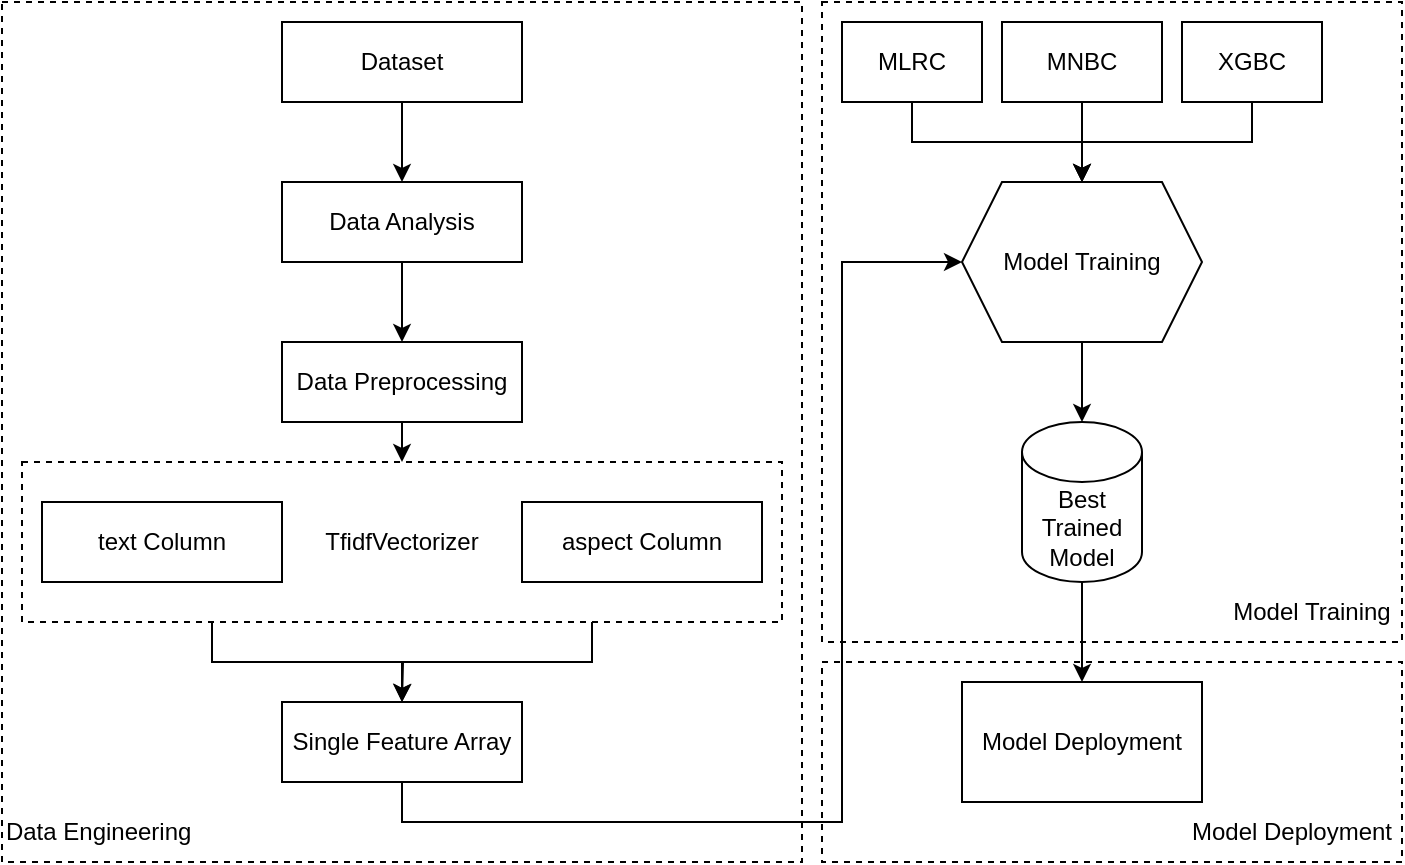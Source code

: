 <mxfile version="15.8.8" type="device"><diagram id="Us20Emu25pl_v1Pehb3V" name="Page-1"><mxGraphModel dx="1447" dy="820" grid="1" gridSize="10" guides="1" tooltips="1" connect="1" arrows="1" fold="1" page="1" pageScale="1" pageWidth="850" pageHeight="1100" math="0" shadow="0"><root><mxCell id="0"/><mxCell id="1" parent="0"/><mxCell id="cPUpB7F2aHNkOGzWu4HG-37" value="" style="rounded=0;whiteSpace=wrap;html=1;dashed=1;" vertex="1" parent="1"><mxGeometry x="470" y="440" width="290" height="100" as="geometry"/></mxCell><mxCell id="cPUpB7F2aHNkOGzWu4HG-33" value="" style="rounded=0;whiteSpace=wrap;html=1;dashed=1;" vertex="1" parent="1"><mxGeometry x="470" y="110" width="290" height="320" as="geometry"/></mxCell><mxCell id="cPUpB7F2aHNkOGzWu4HG-27" value="" style="rounded=0;whiteSpace=wrap;html=1;dashed=1;" vertex="1" parent="1"><mxGeometry x="60" y="110" width="400" height="430" as="geometry"/></mxCell><mxCell id="cPUpB7F2aHNkOGzWu4HG-14" style="edgeStyle=orthogonalEdgeStyle;rounded=0;orthogonalLoop=1;jettySize=auto;html=1;exitX=0.25;exitY=1;exitDx=0;exitDy=0;entryX=0.5;entryY=0;entryDx=0;entryDy=0;" edge="1" parent="1" source="cPUpB7F2aHNkOGzWu4HG-6" target="cPUpB7F2aHNkOGzWu4HG-13"><mxGeometry relative="1" as="geometry"/></mxCell><mxCell id="cPUpB7F2aHNkOGzWu4HG-15" style="edgeStyle=orthogonalEdgeStyle;rounded=0;orthogonalLoop=1;jettySize=auto;html=1;exitX=0.75;exitY=1;exitDx=0;exitDy=0;" edge="1" parent="1" source="cPUpB7F2aHNkOGzWu4HG-6"><mxGeometry relative="1" as="geometry"><mxPoint x="260" y="460" as="targetPoint"/></mxGeometry></mxCell><mxCell id="cPUpB7F2aHNkOGzWu4HG-6" value="TfidfVectorizer" style="rounded=0;whiteSpace=wrap;html=1;dashed=1;" vertex="1" parent="1"><mxGeometry x="70" y="340" width="380" height="80" as="geometry"/></mxCell><mxCell id="cPUpB7F2aHNkOGzWu4HG-7" style="edgeStyle=orthogonalEdgeStyle;rounded=0;orthogonalLoop=1;jettySize=auto;html=1;exitX=0.5;exitY=1;exitDx=0;exitDy=0;entryX=0.5;entryY=0;entryDx=0;entryDy=0;" edge="1" parent="1" source="cPUpB7F2aHNkOGzWu4HG-1" target="cPUpB7F2aHNkOGzWu4HG-2"><mxGeometry relative="1" as="geometry"/></mxCell><mxCell id="cPUpB7F2aHNkOGzWu4HG-1" value="Dataset" style="rounded=0;whiteSpace=wrap;html=1;" vertex="1" parent="1"><mxGeometry x="200" y="120" width="120" height="40" as="geometry"/></mxCell><mxCell id="cPUpB7F2aHNkOGzWu4HG-8" style="edgeStyle=orthogonalEdgeStyle;rounded=0;orthogonalLoop=1;jettySize=auto;html=1;exitX=0.5;exitY=1;exitDx=0;exitDy=0;entryX=0.5;entryY=0;entryDx=0;entryDy=0;" edge="1" parent="1" source="cPUpB7F2aHNkOGzWu4HG-2" target="cPUpB7F2aHNkOGzWu4HG-3"><mxGeometry relative="1" as="geometry"/></mxCell><mxCell id="cPUpB7F2aHNkOGzWu4HG-2" value="Data Analysis" style="rounded=0;whiteSpace=wrap;html=1;" vertex="1" parent="1"><mxGeometry x="200" y="200" width="120" height="40" as="geometry"/></mxCell><mxCell id="cPUpB7F2aHNkOGzWu4HG-9" style="edgeStyle=orthogonalEdgeStyle;rounded=0;orthogonalLoop=1;jettySize=auto;html=1;exitX=0.5;exitY=1;exitDx=0;exitDy=0;entryX=0.5;entryY=0;entryDx=0;entryDy=0;" edge="1" parent="1" source="cPUpB7F2aHNkOGzWu4HG-3" target="cPUpB7F2aHNkOGzWu4HG-6"><mxGeometry relative="1" as="geometry"/></mxCell><mxCell id="cPUpB7F2aHNkOGzWu4HG-3" value="Data Preprocessing" style="rounded=0;whiteSpace=wrap;html=1;" vertex="1" parent="1"><mxGeometry x="200" y="280" width="120" height="40" as="geometry"/></mxCell><mxCell id="cPUpB7F2aHNkOGzWu4HG-4" value="text Column" style="rounded=0;whiteSpace=wrap;html=1;" vertex="1" parent="1"><mxGeometry x="80" y="360" width="120" height="40" as="geometry"/></mxCell><mxCell id="cPUpB7F2aHNkOGzWu4HG-5" value="aspect Column" style="rounded=0;whiteSpace=wrap;html=1;" vertex="1" parent="1"><mxGeometry x="320" y="360" width="120" height="40" as="geometry"/></mxCell><mxCell id="cPUpB7F2aHNkOGzWu4HG-23" style="edgeStyle=orthogonalEdgeStyle;rounded=0;orthogonalLoop=1;jettySize=auto;html=1;exitX=0.5;exitY=1;exitDx=0;exitDy=0;entryX=0;entryY=0.5;entryDx=0;entryDy=0;" edge="1" parent="1" source="cPUpB7F2aHNkOGzWu4HG-13" target="cPUpB7F2aHNkOGzWu4HG-16"><mxGeometry relative="1" as="geometry"><Array as="points"><mxPoint x="260" y="520"/><mxPoint x="480" y="520"/><mxPoint x="480" y="240"/></Array></mxGeometry></mxCell><mxCell id="cPUpB7F2aHNkOGzWu4HG-13" value="Single Feature Array" style="rounded=0;whiteSpace=wrap;html=1;" vertex="1" parent="1"><mxGeometry x="200" y="460" width="120" height="40" as="geometry"/></mxCell><mxCell id="cPUpB7F2aHNkOGzWu4HG-25" style="edgeStyle=orthogonalEdgeStyle;rounded=0;orthogonalLoop=1;jettySize=auto;html=1;exitX=0.5;exitY=1;exitDx=0;exitDy=0;entryX=0.5;entryY=0;entryDx=0;entryDy=0;entryPerimeter=0;" edge="1" parent="1" source="cPUpB7F2aHNkOGzWu4HG-16" target="cPUpB7F2aHNkOGzWu4HG-24"><mxGeometry relative="1" as="geometry"/></mxCell><mxCell id="cPUpB7F2aHNkOGzWu4HG-16" value="Model Training" style="shape=hexagon;perimeter=hexagonPerimeter2;whiteSpace=wrap;html=1;fixedSize=1;" vertex="1" parent="1"><mxGeometry x="540" y="200" width="120" height="80" as="geometry"/></mxCell><mxCell id="cPUpB7F2aHNkOGzWu4HG-20" style="edgeStyle=orthogonalEdgeStyle;rounded=0;orthogonalLoop=1;jettySize=auto;html=1;exitX=0.5;exitY=1;exitDx=0;exitDy=0;entryX=0.5;entryY=0;entryDx=0;entryDy=0;" edge="1" parent="1" source="cPUpB7F2aHNkOGzWu4HG-17" target="cPUpB7F2aHNkOGzWu4HG-16"><mxGeometry relative="1" as="geometry"/></mxCell><mxCell id="cPUpB7F2aHNkOGzWu4HG-17" value="MNBC" style="rounded=0;whiteSpace=wrap;html=1;" vertex="1" parent="1"><mxGeometry x="560" y="120" width="80" height="40" as="geometry"/></mxCell><mxCell id="cPUpB7F2aHNkOGzWu4HG-21" style="edgeStyle=orthogonalEdgeStyle;rounded=0;orthogonalLoop=1;jettySize=auto;html=1;exitX=0.5;exitY=1;exitDx=0;exitDy=0;entryX=0.5;entryY=0;entryDx=0;entryDy=0;" edge="1" parent="1" source="cPUpB7F2aHNkOGzWu4HG-18" target="cPUpB7F2aHNkOGzWu4HG-16"><mxGeometry relative="1" as="geometry"><mxPoint x="580" y="200" as="targetPoint"/></mxGeometry></mxCell><mxCell id="cPUpB7F2aHNkOGzWu4HG-18" value="MLRC" style="rounded=0;whiteSpace=wrap;html=1;" vertex="1" parent="1"><mxGeometry x="480" y="120" width="70" height="40" as="geometry"/></mxCell><mxCell id="cPUpB7F2aHNkOGzWu4HG-22" style="edgeStyle=orthogonalEdgeStyle;rounded=0;orthogonalLoop=1;jettySize=auto;html=1;exitX=0.5;exitY=1;exitDx=0;exitDy=0;entryX=0.5;entryY=0;entryDx=0;entryDy=0;" edge="1" parent="1" source="cPUpB7F2aHNkOGzWu4HG-19" target="cPUpB7F2aHNkOGzWu4HG-16"><mxGeometry relative="1" as="geometry"><mxPoint x="580" y="200" as="targetPoint"/></mxGeometry></mxCell><mxCell id="cPUpB7F2aHNkOGzWu4HG-19" value="XGBC" style="rounded=0;whiteSpace=wrap;html=1;" vertex="1" parent="1"><mxGeometry x="650" y="120" width="70" height="40" as="geometry"/></mxCell><mxCell id="cPUpB7F2aHNkOGzWu4HG-32" style="edgeStyle=orthogonalEdgeStyle;rounded=0;orthogonalLoop=1;jettySize=auto;html=1;exitX=0.5;exitY=1;exitDx=0;exitDy=0;exitPerimeter=0;entryX=0.5;entryY=0;entryDx=0;entryDy=0;" edge="1" parent="1" source="cPUpB7F2aHNkOGzWu4HG-24" target="cPUpB7F2aHNkOGzWu4HG-31"><mxGeometry relative="1" as="geometry"/></mxCell><mxCell id="cPUpB7F2aHNkOGzWu4HG-24" value="Best Trained Model" style="shape=cylinder3;whiteSpace=wrap;html=1;boundedLbl=1;backgroundOutline=1;size=15;" vertex="1" parent="1"><mxGeometry x="570" y="320" width="60" height="80" as="geometry"/></mxCell><mxCell id="cPUpB7F2aHNkOGzWu4HG-31" value="Model Deployment" style="rounded=0;whiteSpace=wrap;html=1;" vertex="1" parent="1"><mxGeometry x="540" y="450" width="120" height="60" as="geometry"/></mxCell><mxCell id="cPUpB7F2aHNkOGzWu4HG-34" value="Model Training" style="text;html=1;strokeColor=none;fillColor=none;align=center;verticalAlign=middle;whiteSpace=wrap;rounded=0;dashed=1;" vertex="1" parent="1"><mxGeometry x="670" y="400" width="90" height="30" as="geometry"/></mxCell><mxCell id="cPUpB7F2aHNkOGzWu4HG-35" value="Data Engineering&amp;nbsp;" style="text;html=1;strokeColor=none;fillColor=none;align=center;verticalAlign=middle;whiteSpace=wrap;rounded=0;dashed=1;" vertex="1" parent="1"><mxGeometry x="60" y="510" width="100" height="30" as="geometry"/></mxCell><mxCell id="cPUpB7F2aHNkOGzWu4HG-38" value="Model Deployment" style="text;html=1;strokeColor=none;fillColor=none;align=center;verticalAlign=middle;whiteSpace=wrap;rounded=0;dashed=1;" vertex="1" parent="1"><mxGeometry x="650" y="510" width="110" height="30" as="geometry"/></mxCell></root></mxGraphModel></diagram></mxfile>
